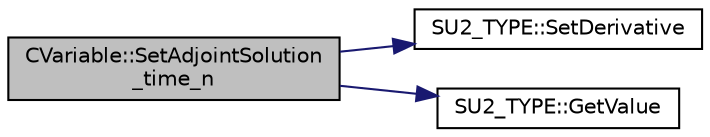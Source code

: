 digraph "CVariable::SetAdjointSolution_time_n"
{
  edge [fontname="Helvetica",fontsize="10",labelfontname="Helvetica",labelfontsize="10"];
  node [fontname="Helvetica",fontsize="10",shape=record];
  rankdir="LR";
  Node4371 [label="CVariable::SetAdjointSolution\l_time_n",height=0.2,width=0.4,color="black", fillcolor="grey75", style="filled", fontcolor="black"];
  Node4371 -> Node4372 [color="midnightblue",fontsize="10",style="solid",fontname="Helvetica"];
  Node4372 [label="SU2_TYPE::SetDerivative",height=0.2,width=0.4,color="black", fillcolor="white", style="filled",URL="$namespace_s_u2___t_y_p_e.html#a0d7db8cc5630100477a515061684a341",tooltip="Set the derivative value of the datatype (needs to be implemented for each new type). "];
  Node4371 -> Node4373 [color="midnightblue",fontsize="10",style="solid",fontname="Helvetica"];
  Node4373 [label="SU2_TYPE::GetValue",height=0.2,width=0.4,color="black", fillcolor="white", style="filled",URL="$namespace_s_u2___t_y_p_e.html#a0ed43473f5a450ce028d088427bf10cb",tooltip="Get the (primitive) value of the datatype (needs to be implemented for each new type). "];
}
